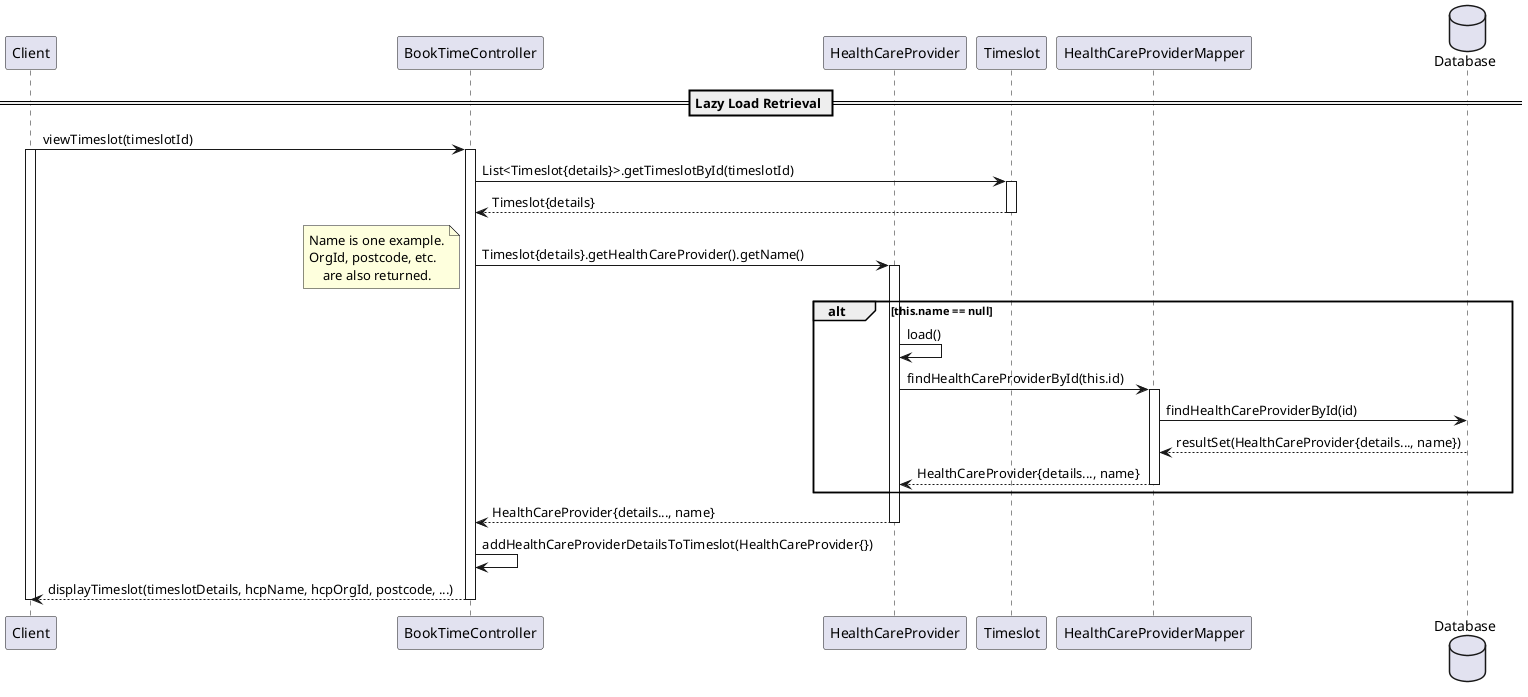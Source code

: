 @startuml
'https://plantuml.com/sequence-diagram

skinparam linetype polyline

participant "Client" as Client
participant "BookTimeController" as BTC
participant "HealthCareProvider" as HCP
participant "Timeslot" as Timeslot
participant "HealthCareProviderMapper" as HCPMapper
database "Database" as DB

== Lazy Load Retrieval ==
Client -> BTC: viewTimeslot(timeslotId)
activate Client
activate BTC
BTC -> Timeslot: List<Timeslot{details}>.getTimeslotById(timeslotId)
activate Timeslot
Timeslot --> BTC: Timeslot{details}
deactivate Timeslot
BTC -> HCP: Timeslot{details}.getHealthCareProvider().getName()
note left
Name is one example.
OrgId, postcode, etc.
    are also returned.
end note
activate HCP
alt this.name == null
    HCP -> HCP: load()
    HCP -> HCPMapper: findHealthCareProviderById(this.id)
    activate HCPMapper
    HCPMapper -> DB: findHealthCareProviderById(id)
    DB --> HCPMapper: resultSet(HealthCareProvider{details..., name})
    HCPMapper --> HCP: HealthCareProvider{details..., name}
    deactivate HCPMapper
end
HCP --> BTC: HealthCareProvider{details..., name}
deactivate HCP
BTC -> BTC: addHealthCareProviderDetailsToTimeslot(HealthCareProvider{})
BTC --> Client: displayTimeslot(timeslotDetails, hcpName, hcpOrgId, postcode, ...)
deactivate BTC
deactivate Client
@enduml